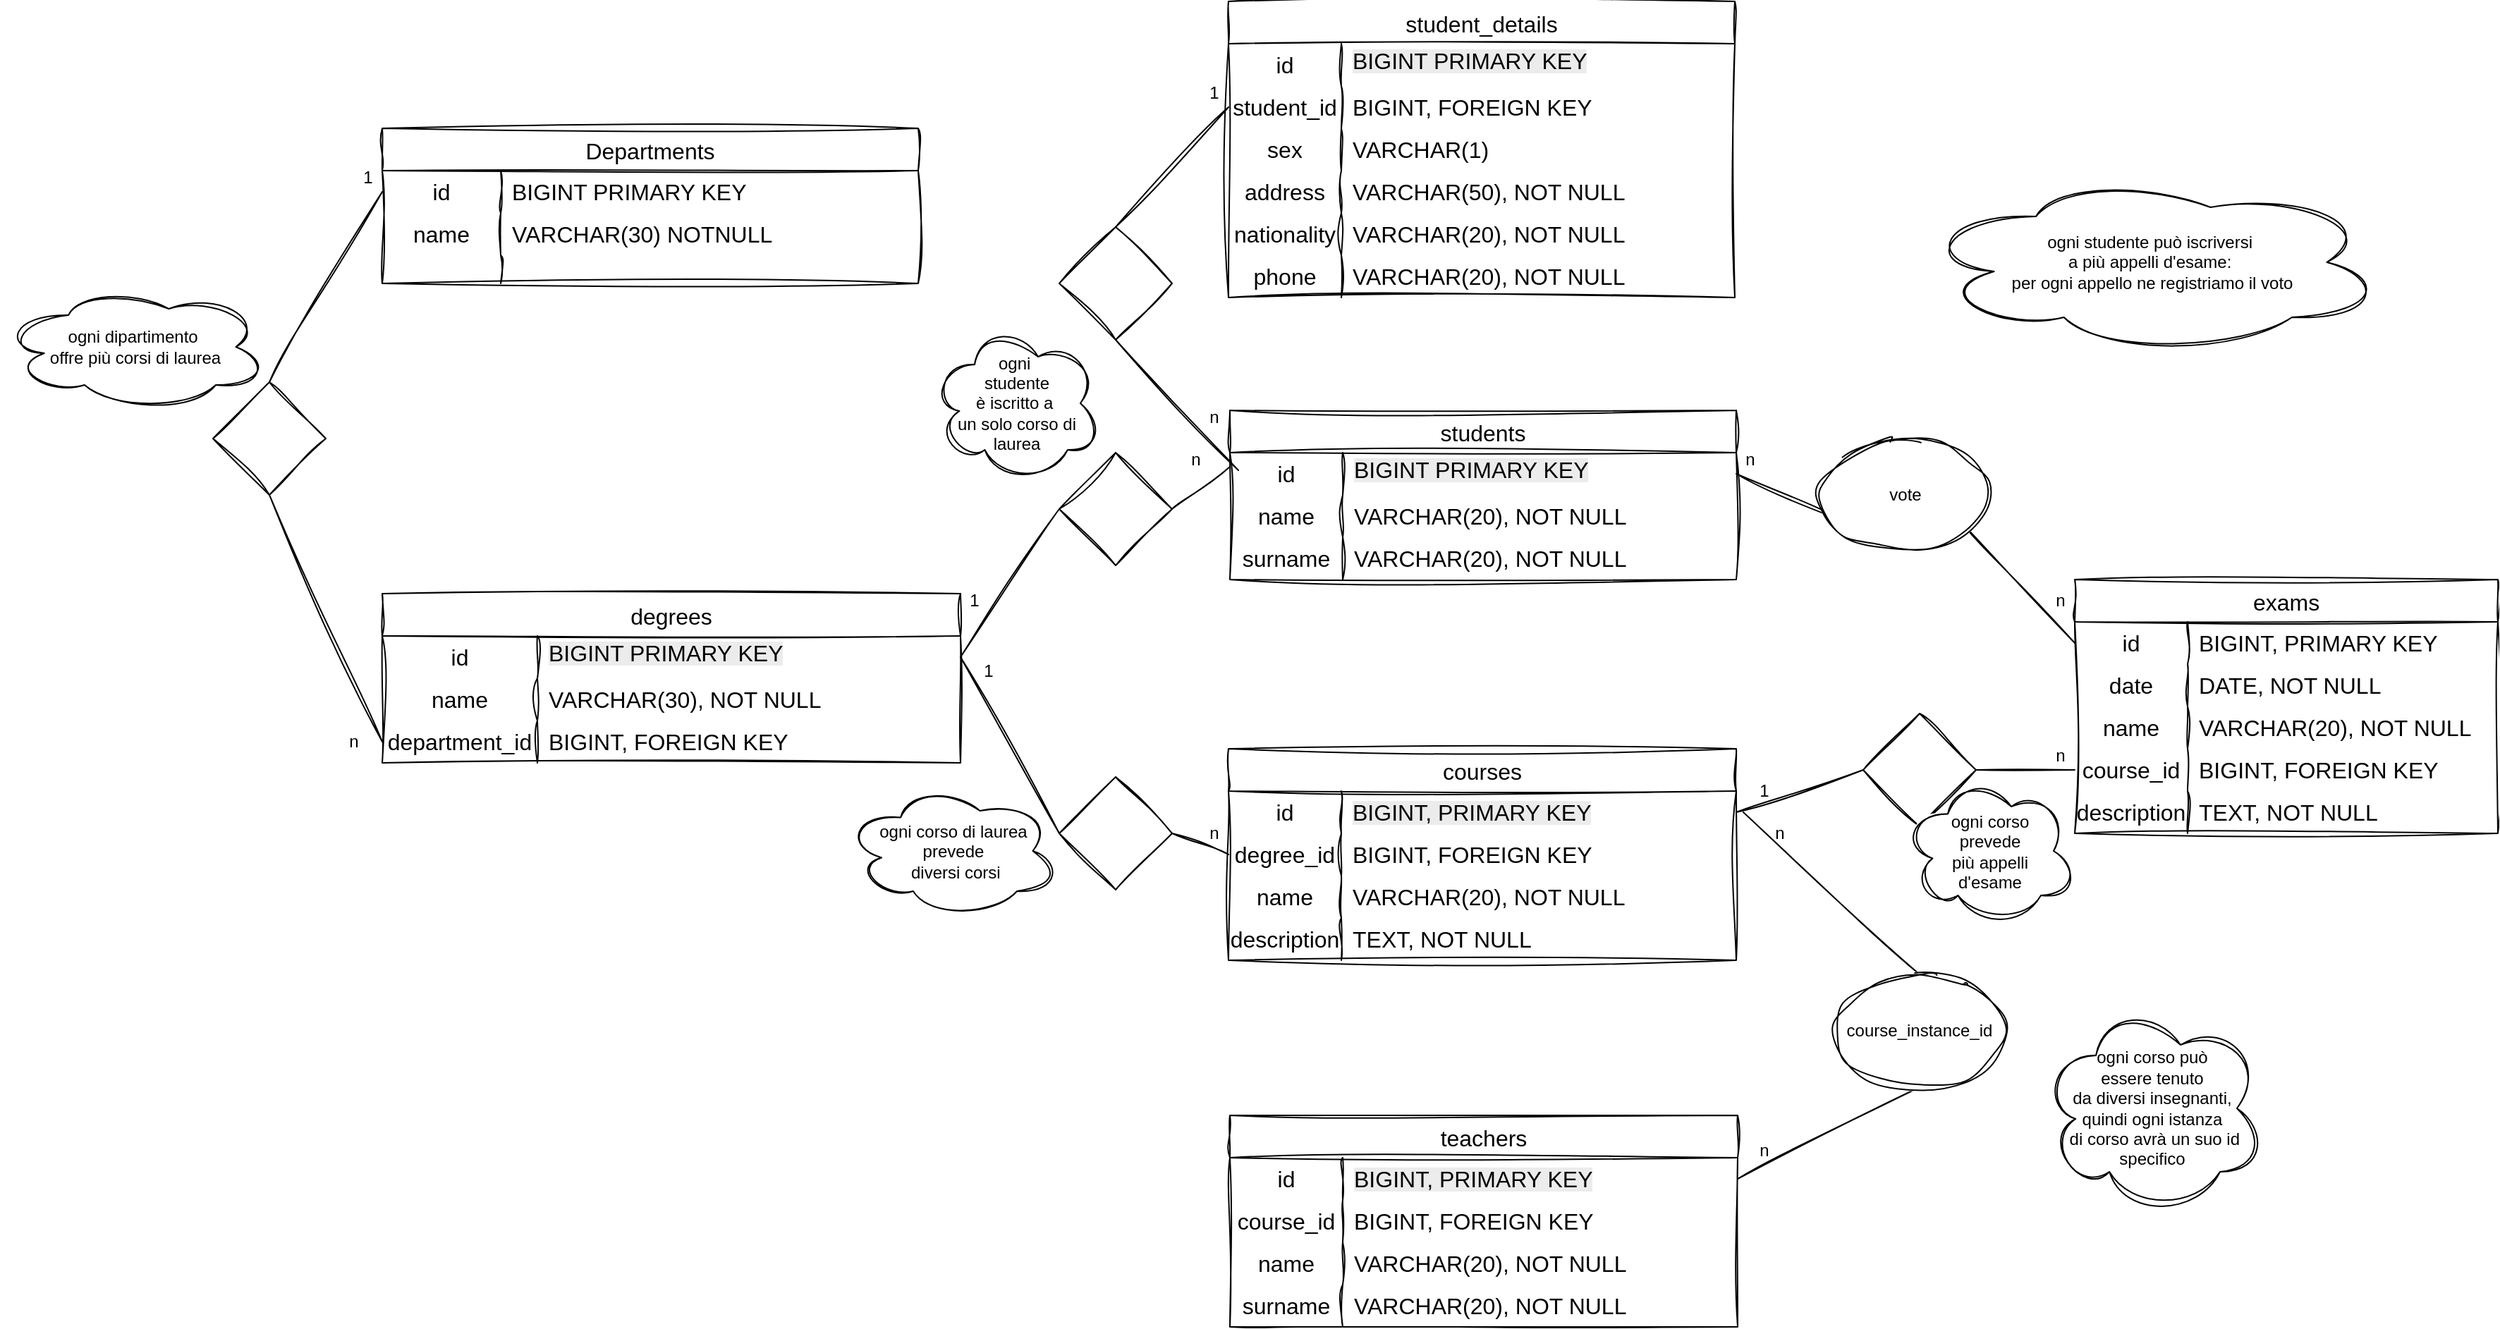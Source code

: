 <mxfile>
    <diagram name="Pagina-1" id="-E3tYCJ0jbHr9k8f12Rf">
        <mxGraphModel dx="373" dy="1747" grid="1" gridSize="10" guides="1" tooltips="1" connect="1" arrows="1" fold="1" page="1" pageScale="1" pageWidth="827" pageHeight="1169" math="0" shadow="0">
            <root>
                <mxCell id="0"/>
                <mxCell id="1" parent="0"/>
                <mxCell id="8nvDxhvOMaduqu1jIYat-2" value="Departments" style="shape=table;startSize=30;container=1;collapsible=0;childLayout=tableLayout;fixedRows=1;rowLines=0;fontStyle=0;strokeColor=default;fontSize=16;sketch=1;curveFitting=1;jiggle=2;" parent="1" vertex="1">
                    <mxGeometry x="280" y="40" width="380" height="110" as="geometry"/>
                </mxCell>
                <mxCell id="8nvDxhvOMaduqu1jIYat-3" value="" style="shape=tableRow;horizontal=0;startSize=0;swimlaneHead=0;swimlaneBody=0;top=0;left=0;bottom=0;right=0;collapsible=0;dropTarget=0;fillColor=none;points=[[0,0.5],[1,0.5]];portConstraint=eastwest;strokeColor=inherit;fontSize=16;sketch=1;curveFitting=1;jiggle=2;" parent="8nvDxhvOMaduqu1jIYat-2" vertex="1">
                    <mxGeometry y="30" width="380" height="30" as="geometry"/>
                </mxCell>
                <mxCell id="8nvDxhvOMaduqu1jIYat-4" value="id" style="shape=partialRectangle;html=1;whiteSpace=wrap;connectable=0;fillColor=none;top=0;left=0;bottom=0;right=0;overflow=hidden;pointerEvents=1;strokeColor=inherit;fontSize=16;sketch=1;curveFitting=1;jiggle=2;" parent="8nvDxhvOMaduqu1jIYat-3" vertex="1">
                    <mxGeometry width="84" height="30" as="geometry">
                        <mxRectangle width="84" height="30" as="alternateBounds"/>
                    </mxGeometry>
                </mxCell>
                <mxCell id="8nvDxhvOMaduqu1jIYat-5" value="BIGINT PRIMARY KEY" style="shape=partialRectangle;html=1;whiteSpace=wrap;connectable=0;fillColor=none;top=0;left=0;bottom=0;right=0;align=left;spacingLeft=6;overflow=hidden;strokeColor=inherit;fontSize=16;sketch=1;curveFitting=1;jiggle=2;" parent="8nvDxhvOMaduqu1jIYat-3" vertex="1">
                    <mxGeometry x="84" width="296" height="30" as="geometry">
                        <mxRectangle width="296" height="30" as="alternateBounds"/>
                    </mxGeometry>
                </mxCell>
                <mxCell id="8nvDxhvOMaduqu1jIYat-6" value="" style="shape=tableRow;horizontal=0;startSize=0;swimlaneHead=0;swimlaneBody=0;top=0;left=0;bottom=0;right=0;collapsible=0;dropTarget=0;fillColor=none;points=[[0,0.5],[1,0.5]];portConstraint=eastwest;strokeColor=inherit;fontSize=16;sketch=1;curveFitting=1;jiggle=2;" parent="8nvDxhvOMaduqu1jIYat-2" vertex="1">
                    <mxGeometry y="60" width="380" height="30" as="geometry"/>
                </mxCell>
                <mxCell id="8nvDxhvOMaduqu1jIYat-7" value="name" style="shape=partialRectangle;html=1;whiteSpace=wrap;connectable=0;fillColor=none;top=0;left=0;bottom=0;right=0;overflow=hidden;strokeColor=inherit;fontSize=16;sketch=1;curveFitting=1;jiggle=2;" parent="8nvDxhvOMaduqu1jIYat-6" vertex="1">
                    <mxGeometry width="84" height="30" as="geometry">
                        <mxRectangle width="84" height="30" as="alternateBounds"/>
                    </mxGeometry>
                </mxCell>
                <mxCell id="8nvDxhvOMaduqu1jIYat-8" value="VARCHAR(30) NOTNULL&amp;nbsp;" style="shape=partialRectangle;html=1;whiteSpace=wrap;connectable=0;fillColor=none;top=0;left=0;bottom=0;right=0;align=left;spacingLeft=6;overflow=hidden;strokeColor=inherit;fontSize=16;sketch=1;curveFitting=1;jiggle=2;" parent="8nvDxhvOMaduqu1jIYat-6" vertex="1">
                    <mxGeometry x="84" width="296" height="30" as="geometry">
                        <mxRectangle width="296" height="30" as="alternateBounds"/>
                    </mxGeometry>
                </mxCell>
                <mxCell id="8nvDxhvOMaduqu1jIYat-9" value="" style="shape=tableRow;horizontal=0;startSize=0;swimlaneHead=0;swimlaneBody=0;top=0;left=0;bottom=0;right=0;collapsible=0;dropTarget=0;fillColor=none;points=[[0,0.5],[1,0.5]];portConstraint=eastwest;strokeColor=inherit;fontSize=16;sketch=1;curveFitting=1;jiggle=2;" parent="8nvDxhvOMaduqu1jIYat-2" vertex="1">
                    <mxGeometry y="90" width="380" height="20" as="geometry"/>
                </mxCell>
                <mxCell id="8nvDxhvOMaduqu1jIYat-10" value="" style="shape=partialRectangle;html=1;whiteSpace=wrap;connectable=0;fillColor=none;top=0;left=0;bottom=0;right=0;overflow=hidden;strokeColor=inherit;fontSize=16;sketch=1;curveFitting=1;jiggle=2;" parent="8nvDxhvOMaduqu1jIYat-9" vertex="1">
                    <mxGeometry width="84" height="20" as="geometry">
                        <mxRectangle width="84" height="20" as="alternateBounds"/>
                    </mxGeometry>
                </mxCell>
                <mxCell id="8nvDxhvOMaduqu1jIYat-11" value="" style="shape=partialRectangle;html=1;whiteSpace=wrap;connectable=0;fillColor=none;top=0;left=0;bottom=0;right=0;align=left;spacingLeft=6;overflow=hidden;strokeColor=inherit;fontSize=16;sketch=1;curveFitting=1;jiggle=2;" parent="8nvDxhvOMaduqu1jIYat-9" vertex="1">
                    <mxGeometry x="84" width="296" height="20" as="geometry">
                        <mxRectangle width="296" height="20" as="alternateBounds"/>
                    </mxGeometry>
                </mxCell>
                <mxCell id="8nvDxhvOMaduqu1jIYat-12" value="degrees" style="shape=table;startSize=30;container=1;collapsible=0;childLayout=tableLayout;fixedRows=1;rowLines=0;fontStyle=0;strokeColor=default;fontSize=16;sketch=1;curveFitting=1;jiggle=2;" parent="1" vertex="1">
                    <mxGeometry x="280" y="370" width="410" height="120" as="geometry"/>
                </mxCell>
                <mxCell id="8nvDxhvOMaduqu1jIYat-13" value="" style="shape=tableRow;horizontal=0;startSize=0;swimlaneHead=0;swimlaneBody=0;top=0;left=0;bottom=0;right=0;collapsible=0;dropTarget=0;fillColor=none;points=[[0,0.5],[1,0.5]];portConstraint=eastwest;strokeColor=inherit;fontSize=16;sketch=1;curveFitting=1;jiggle=2;" parent="8nvDxhvOMaduqu1jIYat-12" vertex="1">
                    <mxGeometry y="30" width="410" height="30" as="geometry"/>
                </mxCell>
                <mxCell id="8nvDxhvOMaduqu1jIYat-14" value="id" style="shape=partialRectangle;html=1;whiteSpace=wrap;connectable=0;fillColor=none;top=0;left=0;bottom=0;right=0;overflow=hidden;pointerEvents=1;strokeColor=inherit;fontSize=16;sketch=1;curveFitting=1;jiggle=2;" parent="8nvDxhvOMaduqu1jIYat-13" vertex="1">
                    <mxGeometry width="110" height="30" as="geometry">
                        <mxRectangle width="110" height="30" as="alternateBounds"/>
                    </mxGeometry>
                </mxCell>
                <mxCell id="8nvDxhvOMaduqu1jIYat-15" value="&lt;div&gt;&lt;span style=&quot;background-color: light-dark(rgb(236, 236, 236), rgb(34, 34, 34)); color: light-dark(rgb(0, 0, 0), rgb(237, 237, 237));&quot;&gt;BIGINT PRIMARY KEY&lt;/span&gt;&lt;/div&gt;&lt;div&gt;&lt;br&gt;&lt;/div&gt;" style="shape=partialRectangle;html=1;whiteSpace=wrap;connectable=0;fillColor=none;top=0;left=0;bottom=0;right=0;align=left;spacingLeft=6;overflow=hidden;strokeColor=inherit;fontSize=16;sketch=1;curveFitting=1;jiggle=2;" parent="8nvDxhvOMaduqu1jIYat-13" vertex="1">
                    <mxGeometry x="110" width="300" height="30" as="geometry">
                        <mxRectangle width="300" height="30" as="alternateBounds"/>
                    </mxGeometry>
                </mxCell>
                <mxCell id="8nvDxhvOMaduqu1jIYat-16" value="" style="shape=tableRow;horizontal=0;startSize=0;swimlaneHead=0;swimlaneBody=0;top=0;left=0;bottom=0;right=0;collapsible=0;dropTarget=0;fillColor=none;points=[[0,0.5],[1,0.5]];portConstraint=eastwest;strokeColor=inherit;fontSize=16;sketch=1;curveFitting=1;jiggle=2;" parent="8nvDxhvOMaduqu1jIYat-12" vertex="1">
                    <mxGeometry y="60" width="410" height="30" as="geometry"/>
                </mxCell>
                <mxCell id="8nvDxhvOMaduqu1jIYat-17" value="name" style="shape=partialRectangle;html=1;whiteSpace=wrap;connectable=0;fillColor=none;top=0;left=0;bottom=0;right=0;overflow=hidden;strokeColor=inherit;fontSize=16;sketch=1;curveFitting=1;jiggle=2;" parent="8nvDxhvOMaduqu1jIYat-16" vertex="1">
                    <mxGeometry width="110" height="30" as="geometry">
                        <mxRectangle width="110" height="30" as="alternateBounds"/>
                    </mxGeometry>
                </mxCell>
                <mxCell id="8nvDxhvOMaduqu1jIYat-18" value="VARCHAR(30), NOT NULL" style="shape=partialRectangle;html=1;whiteSpace=wrap;connectable=0;fillColor=none;top=0;left=0;bottom=0;right=0;align=left;spacingLeft=6;overflow=hidden;strokeColor=inherit;fontSize=16;sketch=1;curveFitting=1;jiggle=2;" parent="8nvDxhvOMaduqu1jIYat-16" vertex="1">
                    <mxGeometry x="110" width="300" height="30" as="geometry">
                        <mxRectangle width="300" height="30" as="alternateBounds"/>
                    </mxGeometry>
                </mxCell>
                <mxCell id="8nvDxhvOMaduqu1jIYat-19" value="" style="shape=tableRow;horizontal=0;startSize=0;swimlaneHead=0;swimlaneBody=0;top=0;left=0;bottom=0;right=0;collapsible=0;dropTarget=0;fillColor=none;points=[[0,0.5],[1,0.5]];portConstraint=eastwest;strokeColor=inherit;fontSize=16;sketch=1;curveFitting=1;jiggle=2;" parent="8nvDxhvOMaduqu1jIYat-12" vertex="1">
                    <mxGeometry y="90" width="410" height="30" as="geometry"/>
                </mxCell>
                <mxCell id="8nvDxhvOMaduqu1jIYat-20" value="department_id" style="shape=partialRectangle;html=1;whiteSpace=wrap;connectable=0;fillColor=none;top=0;left=0;bottom=0;right=0;overflow=hidden;strokeColor=inherit;fontSize=16;sketch=1;curveFitting=1;jiggle=2;" parent="8nvDxhvOMaduqu1jIYat-19" vertex="1">
                    <mxGeometry width="110" height="30" as="geometry">
                        <mxRectangle width="110" height="30" as="alternateBounds"/>
                    </mxGeometry>
                </mxCell>
                <mxCell id="8nvDxhvOMaduqu1jIYat-21" value="BIGINT, FOREIGN KEY" style="shape=partialRectangle;html=1;whiteSpace=wrap;connectable=0;fillColor=none;top=0;left=0;bottom=0;right=0;align=left;spacingLeft=6;overflow=hidden;strokeColor=inherit;fontSize=16;sketch=1;curveFitting=1;jiggle=2;" parent="8nvDxhvOMaduqu1jIYat-19" vertex="1">
                    <mxGeometry x="110" width="300" height="30" as="geometry">
                        <mxRectangle width="300" height="30" as="alternateBounds"/>
                    </mxGeometry>
                </mxCell>
                <mxCell id="8nvDxhvOMaduqu1jIYat-25" value="" style="endArrow=none;html=1;rounded=0;entryX=0;entryY=0.5;entryDx=0;entryDy=0;sketch=1;curveFitting=1;jiggle=2;" parent="1" target="8nvDxhvOMaduqu1jIYat-3" edge="1">
                    <mxGeometry width="50" height="50" relative="1" as="geometry">
                        <mxPoint x="200" y="220" as="sourcePoint"/>
                        <mxPoint x="440" y="310" as="targetPoint"/>
                    </mxGeometry>
                </mxCell>
                <mxCell id="8nvDxhvOMaduqu1jIYat-26" value="" style="endArrow=none;html=1;rounded=0;entryX=0.5;entryY=1;entryDx=0;entryDy=0;exitX=0;exitY=0.5;exitDx=0;exitDy=0;sketch=1;curveFitting=1;jiggle=2;" parent="1" source="8nvDxhvOMaduqu1jIYat-19" target="8nvDxhvOMaduqu1jIYat-55" edge="1">
                    <mxGeometry width="50" height="50" relative="1" as="geometry">
                        <mxPoint x="390" y="360" as="sourcePoint"/>
                        <mxPoint x="198" y="309.01" as="targetPoint"/>
                    </mxGeometry>
                </mxCell>
                <mxCell id="8nvDxhvOMaduqu1jIYat-30" value="1" style="text;html=1;align=center;verticalAlign=middle;whiteSpace=wrap;rounded=0;sketch=1;curveFitting=1;jiggle=2;" parent="1" vertex="1">
                    <mxGeometry x="240" y="60" width="60" height="30" as="geometry"/>
                </mxCell>
                <mxCell id="8nvDxhvOMaduqu1jIYat-31" value="n" style="text;html=1;align=center;verticalAlign=middle;whiteSpace=wrap;rounded=0;sketch=1;curveFitting=1;jiggle=2;" parent="1" vertex="1">
                    <mxGeometry x="230" y="460" width="60" height="30" as="geometry"/>
                </mxCell>
                <mxCell id="8nvDxhvOMaduqu1jIYat-33" value="courses" style="shape=table;startSize=30;container=1;collapsible=0;childLayout=tableLayout;fixedRows=1;rowLines=0;fontStyle=0;strokeColor=default;fontSize=16;sketch=1;curveFitting=1;jiggle=2;" parent="1" vertex="1">
                    <mxGeometry x="880" y="480" width="360" height="150" as="geometry"/>
                </mxCell>
                <mxCell id="8nvDxhvOMaduqu1jIYat-34" value="" style="shape=tableRow;horizontal=0;startSize=0;swimlaneHead=0;swimlaneBody=0;top=0;left=0;bottom=0;right=0;collapsible=0;dropTarget=0;fillColor=none;points=[[0,0.5],[1,0.5]];portConstraint=eastwest;strokeColor=inherit;fontSize=16;sketch=1;curveFitting=1;jiggle=2;" parent="8nvDxhvOMaduqu1jIYat-33" vertex="1">
                    <mxGeometry y="30" width="360" height="30" as="geometry"/>
                </mxCell>
                <mxCell id="8nvDxhvOMaduqu1jIYat-35" value="id" style="shape=partialRectangle;html=1;whiteSpace=wrap;connectable=0;fillColor=none;top=0;left=0;bottom=0;right=0;overflow=hidden;pointerEvents=1;strokeColor=inherit;fontSize=16;sketch=1;curveFitting=1;jiggle=2;" parent="8nvDxhvOMaduqu1jIYat-34" vertex="1">
                    <mxGeometry width="80" height="30" as="geometry">
                        <mxRectangle width="80" height="30" as="alternateBounds"/>
                    </mxGeometry>
                </mxCell>
                <mxCell id="8nvDxhvOMaduqu1jIYat-36" value="&lt;div&gt;&lt;span style=&quot;background-color: light-dark(rgb(236, 236, 236), rgb(34, 34, 34)); color: light-dark(rgb(0, 0, 0), rgb(237, 237, 237));&quot;&gt;BIGINT, PRIMARY KEY&lt;/span&gt;&lt;/div&gt;" style="shape=partialRectangle;html=1;whiteSpace=wrap;connectable=0;fillColor=none;top=0;left=0;bottom=0;right=0;align=left;spacingLeft=6;overflow=hidden;strokeColor=inherit;fontSize=16;sketch=1;curveFitting=1;jiggle=2;" parent="8nvDxhvOMaduqu1jIYat-34" vertex="1">
                    <mxGeometry x="80" width="280" height="30" as="geometry">
                        <mxRectangle width="280" height="30" as="alternateBounds"/>
                    </mxGeometry>
                </mxCell>
                <mxCell id="8nvDxhvOMaduqu1jIYat-37" value="" style="shape=tableRow;horizontal=0;startSize=0;swimlaneHead=0;swimlaneBody=0;top=0;left=0;bottom=0;right=0;collapsible=0;dropTarget=0;fillColor=none;points=[[0,0.5],[1,0.5]];portConstraint=eastwest;strokeColor=inherit;fontSize=16;sketch=1;curveFitting=1;jiggle=2;" parent="8nvDxhvOMaduqu1jIYat-33" vertex="1">
                    <mxGeometry y="60" width="360" height="30" as="geometry"/>
                </mxCell>
                <mxCell id="8nvDxhvOMaduqu1jIYat-38" value="degree_id" style="shape=partialRectangle;html=1;whiteSpace=wrap;connectable=0;fillColor=none;top=0;left=0;bottom=0;right=0;overflow=hidden;strokeColor=inherit;fontSize=16;sketch=1;curveFitting=1;jiggle=2;" parent="8nvDxhvOMaduqu1jIYat-37" vertex="1">
                    <mxGeometry width="80" height="30" as="geometry">
                        <mxRectangle width="80" height="30" as="alternateBounds"/>
                    </mxGeometry>
                </mxCell>
                <mxCell id="8nvDxhvOMaduqu1jIYat-39" value="BIGINT, FOREIGN KEY" style="shape=partialRectangle;html=1;whiteSpace=wrap;connectable=0;fillColor=none;top=0;left=0;bottom=0;right=0;align=left;spacingLeft=6;overflow=hidden;strokeColor=inherit;fontSize=16;sketch=1;curveFitting=1;jiggle=2;" parent="8nvDxhvOMaduqu1jIYat-37" vertex="1">
                    <mxGeometry x="80" width="280" height="30" as="geometry">
                        <mxRectangle width="280" height="30" as="alternateBounds"/>
                    </mxGeometry>
                </mxCell>
                <mxCell id="8nvDxhvOMaduqu1jIYat-40" value="" style="shape=tableRow;horizontal=0;startSize=0;swimlaneHead=0;swimlaneBody=0;top=0;left=0;bottom=0;right=0;collapsible=0;dropTarget=0;fillColor=none;points=[[0,0.5],[1,0.5]];portConstraint=eastwest;strokeColor=inherit;fontSize=16;sketch=1;curveFitting=1;jiggle=2;" parent="8nvDxhvOMaduqu1jIYat-33" vertex="1">
                    <mxGeometry y="90" width="360" height="30" as="geometry"/>
                </mxCell>
                <mxCell id="8nvDxhvOMaduqu1jIYat-41" value="name" style="shape=partialRectangle;html=1;whiteSpace=wrap;connectable=0;fillColor=none;top=0;left=0;bottom=0;right=0;overflow=hidden;strokeColor=inherit;fontSize=16;sketch=1;curveFitting=1;jiggle=2;" parent="8nvDxhvOMaduqu1jIYat-40" vertex="1">
                    <mxGeometry width="80" height="30" as="geometry">
                        <mxRectangle width="80" height="30" as="alternateBounds"/>
                    </mxGeometry>
                </mxCell>
                <mxCell id="8nvDxhvOMaduqu1jIYat-42" value="VARCHAR(20), NOT NULL" style="shape=partialRectangle;html=1;whiteSpace=wrap;connectable=0;fillColor=none;top=0;left=0;bottom=0;right=0;align=left;spacingLeft=6;overflow=hidden;strokeColor=inherit;fontSize=16;sketch=1;curveFitting=1;jiggle=2;" parent="8nvDxhvOMaduqu1jIYat-40" vertex="1">
                    <mxGeometry x="80" width="280" height="30" as="geometry">
                        <mxRectangle width="280" height="30" as="alternateBounds"/>
                    </mxGeometry>
                </mxCell>
                <mxCell id="Ka8VW_cPlfqDBDVq3eg6-87" value="" style="shape=tableRow;horizontal=0;startSize=0;swimlaneHead=0;swimlaneBody=0;top=0;left=0;bottom=0;right=0;collapsible=0;dropTarget=0;fillColor=none;points=[[0,0.5],[1,0.5]];portConstraint=eastwest;strokeColor=inherit;fontSize=16;sketch=1;curveFitting=1;jiggle=2;" parent="8nvDxhvOMaduqu1jIYat-33" vertex="1">
                    <mxGeometry y="120" width="360" height="30" as="geometry"/>
                </mxCell>
                <mxCell id="Ka8VW_cPlfqDBDVq3eg6-88" value="description" style="shape=partialRectangle;html=1;whiteSpace=wrap;connectable=0;fillColor=none;top=0;left=0;bottom=0;right=0;overflow=hidden;strokeColor=inherit;fontSize=16;sketch=1;curveFitting=1;jiggle=2;" parent="Ka8VW_cPlfqDBDVq3eg6-87" vertex="1">
                    <mxGeometry width="80" height="30" as="geometry">
                        <mxRectangle width="80" height="30" as="alternateBounds"/>
                    </mxGeometry>
                </mxCell>
                <mxCell id="Ka8VW_cPlfqDBDVq3eg6-89" value="TEXT, NOT NULL" style="shape=partialRectangle;html=1;whiteSpace=wrap;connectable=0;fillColor=none;top=0;left=0;bottom=0;right=0;align=left;spacingLeft=6;overflow=hidden;strokeColor=inherit;fontSize=16;sketch=1;curveFitting=1;jiggle=2;" parent="Ka8VW_cPlfqDBDVq3eg6-87" vertex="1">
                    <mxGeometry x="80" width="280" height="30" as="geometry">
                        <mxRectangle width="280" height="30" as="alternateBounds"/>
                    </mxGeometry>
                </mxCell>
                <mxCell id="8nvDxhvOMaduqu1jIYat-44" value="students" style="shape=table;startSize=30;container=1;collapsible=0;childLayout=tableLayout;fixedRows=1;rowLines=0;fontStyle=0;strokeColor=default;fontSize=16;sketch=1;curveFitting=1;jiggle=2;" parent="1" vertex="1">
                    <mxGeometry x="881" y="240" width="359" height="120" as="geometry"/>
                </mxCell>
                <mxCell id="8nvDxhvOMaduqu1jIYat-45" value="" style="shape=tableRow;horizontal=0;startSize=0;swimlaneHead=0;swimlaneBody=0;top=0;left=0;bottom=0;right=0;collapsible=0;dropTarget=0;fillColor=none;points=[[0,0.5],[1,0.5]];portConstraint=eastwest;strokeColor=inherit;fontSize=16;sketch=1;curveFitting=1;jiggle=2;" parent="8nvDxhvOMaduqu1jIYat-44" vertex="1">
                    <mxGeometry y="30" width="359" height="30" as="geometry"/>
                </mxCell>
                <mxCell id="8nvDxhvOMaduqu1jIYat-46" value="id" style="shape=partialRectangle;html=1;whiteSpace=wrap;connectable=0;fillColor=none;top=0;left=0;bottom=0;right=0;overflow=hidden;pointerEvents=1;strokeColor=inherit;fontSize=16;sketch=1;curveFitting=1;jiggle=2;" parent="8nvDxhvOMaduqu1jIYat-45" vertex="1">
                    <mxGeometry width="80" height="30" as="geometry">
                        <mxRectangle width="80" height="30" as="alternateBounds"/>
                    </mxGeometry>
                </mxCell>
                <mxCell id="8nvDxhvOMaduqu1jIYat-47" value="&lt;div&gt;&lt;span style=&quot;background-color: light-dark(rgb(236, 236, 236), rgb(34, 34, 34)); color: light-dark(rgb(0, 0, 0), rgb(237, 237, 237));&quot;&gt;BIGINT PRIMARY KEY&lt;/span&gt;&lt;/div&gt;&lt;div&gt;&lt;br&gt;&lt;/div&gt;" style="shape=partialRectangle;html=1;whiteSpace=wrap;connectable=0;fillColor=none;top=0;left=0;bottom=0;right=0;align=left;spacingLeft=6;overflow=hidden;strokeColor=inherit;fontSize=16;sketch=1;curveFitting=1;jiggle=2;" parent="8nvDxhvOMaduqu1jIYat-45" vertex="1">
                    <mxGeometry x="80" width="279" height="30" as="geometry">
                        <mxRectangle width="279" height="30" as="alternateBounds"/>
                    </mxGeometry>
                </mxCell>
                <mxCell id="8nvDxhvOMaduqu1jIYat-48" value="" style="shape=tableRow;horizontal=0;startSize=0;swimlaneHead=0;swimlaneBody=0;top=0;left=0;bottom=0;right=0;collapsible=0;dropTarget=0;fillColor=none;points=[[0,0.5],[1,0.5]];portConstraint=eastwest;strokeColor=inherit;fontSize=16;sketch=1;curveFitting=1;jiggle=2;" parent="8nvDxhvOMaduqu1jIYat-44" vertex="1">
                    <mxGeometry y="60" width="359" height="30" as="geometry"/>
                </mxCell>
                <mxCell id="8nvDxhvOMaduqu1jIYat-49" value="name" style="shape=partialRectangle;html=1;whiteSpace=wrap;connectable=0;fillColor=none;top=0;left=0;bottom=0;right=0;overflow=hidden;strokeColor=inherit;fontSize=16;sketch=1;curveFitting=1;jiggle=2;" parent="8nvDxhvOMaduqu1jIYat-48" vertex="1">
                    <mxGeometry width="80" height="30" as="geometry">
                        <mxRectangle width="80" height="30" as="alternateBounds"/>
                    </mxGeometry>
                </mxCell>
                <mxCell id="8nvDxhvOMaduqu1jIYat-50" value="VARCHAR(20), NOT NULL" style="shape=partialRectangle;html=1;whiteSpace=wrap;connectable=0;fillColor=none;top=0;left=0;bottom=0;right=0;align=left;spacingLeft=6;overflow=hidden;strokeColor=inherit;fontSize=16;sketch=1;curveFitting=1;jiggle=2;" parent="8nvDxhvOMaduqu1jIYat-48" vertex="1">
                    <mxGeometry x="80" width="279" height="30" as="geometry">
                        <mxRectangle width="279" height="30" as="alternateBounds"/>
                    </mxGeometry>
                </mxCell>
                <mxCell id="8nvDxhvOMaduqu1jIYat-51" value="" style="shape=tableRow;horizontal=0;startSize=0;swimlaneHead=0;swimlaneBody=0;top=0;left=0;bottom=0;right=0;collapsible=0;dropTarget=0;fillColor=none;points=[[0,0.5],[1,0.5]];portConstraint=eastwest;strokeColor=inherit;fontSize=16;sketch=1;curveFitting=1;jiggle=2;" parent="8nvDxhvOMaduqu1jIYat-44" vertex="1">
                    <mxGeometry y="90" width="359" height="30" as="geometry"/>
                </mxCell>
                <mxCell id="8nvDxhvOMaduqu1jIYat-52" value="surname" style="shape=partialRectangle;html=1;whiteSpace=wrap;connectable=0;fillColor=none;top=0;left=0;bottom=0;right=0;overflow=hidden;strokeColor=inherit;fontSize=16;sketch=1;curveFitting=1;jiggle=2;" parent="8nvDxhvOMaduqu1jIYat-51" vertex="1">
                    <mxGeometry width="80" height="30" as="geometry">
                        <mxRectangle width="80" height="30" as="alternateBounds"/>
                    </mxGeometry>
                </mxCell>
                <mxCell id="8nvDxhvOMaduqu1jIYat-53" value="VARCHAR(20), NOT NULL" style="shape=partialRectangle;html=1;whiteSpace=wrap;connectable=0;fillColor=none;top=0;left=0;bottom=0;right=0;align=left;spacingLeft=6;overflow=hidden;strokeColor=inherit;fontSize=16;sketch=1;curveFitting=1;jiggle=2;" parent="8nvDxhvOMaduqu1jIYat-51" vertex="1">
                    <mxGeometry x="80" width="279" height="30" as="geometry">
                        <mxRectangle width="279" height="30" as="alternateBounds"/>
                    </mxGeometry>
                </mxCell>
                <mxCell id="8nvDxhvOMaduqu1jIYat-54" value="" style="rhombus;whiteSpace=wrap;html=1;sketch=1;curveFitting=1;jiggle=2;" parent="1" vertex="1">
                    <mxGeometry x="760" y="270" width="80" height="80" as="geometry"/>
                </mxCell>
                <mxCell id="8nvDxhvOMaduqu1jIYat-55" value="" style="rhombus;whiteSpace=wrap;html=1;sketch=1;curveFitting=1;jiggle=2;" parent="1" vertex="1">
                    <mxGeometry x="160" y="220" width="80" height="80" as="geometry"/>
                </mxCell>
                <mxCell id="8nvDxhvOMaduqu1jIYat-56" value="" style="endArrow=none;html=1;rounded=0;exitX=1;exitY=0.5;exitDx=0;exitDy=0;entryX=0;entryY=0.5;entryDx=0;entryDy=0;sketch=1;curveFitting=1;jiggle=2;" parent="1" source="8nvDxhvOMaduqu1jIYat-13" target="8nvDxhvOMaduqu1jIYat-54" edge="1">
                    <mxGeometry width="50" height="50" relative="1" as="geometry">
                        <mxPoint x="670" y="400" as="sourcePoint"/>
                        <mxPoint x="720" y="350" as="targetPoint"/>
                    </mxGeometry>
                </mxCell>
                <mxCell id="8nvDxhvOMaduqu1jIYat-57" value="" style="endArrow=none;html=1;rounded=0;exitX=1;exitY=0.5;exitDx=0;exitDy=0;sketch=1;curveFitting=1;jiggle=2;" parent="1" source="8nvDxhvOMaduqu1jIYat-54" edge="1">
                    <mxGeometry width="50" height="50" relative="1" as="geometry">
                        <mxPoint x="831" y="330" as="sourcePoint"/>
                        <mxPoint x="881" y="280" as="targetPoint"/>
                    </mxGeometry>
                </mxCell>
                <mxCell id="8nvDxhvOMaduqu1jIYat-58" value="1" style="text;html=1;align=center;verticalAlign=middle;whiteSpace=wrap;rounded=0;sketch=1;curveFitting=1;jiggle=2;" parent="1" vertex="1">
                    <mxGeometry x="670" y="360" width="60" height="30" as="geometry"/>
                </mxCell>
                <mxCell id="8nvDxhvOMaduqu1jIYat-59" value="n" style="text;html=1;align=center;verticalAlign=middle;whiteSpace=wrap;rounded=0;sketch=1;curveFitting=1;jiggle=2;" parent="1" vertex="1">
                    <mxGeometry x="827" y="260" width="60" height="30" as="geometry"/>
                </mxCell>
                <mxCell id="8nvDxhvOMaduqu1jIYat-70" value="" style="rhombus;whiteSpace=wrap;html=1;sketch=1;curveFitting=1;jiggle=2;" parent="1" vertex="1">
                    <mxGeometry x="760" y="500" width="80" height="80" as="geometry"/>
                </mxCell>
                <mxCell id="8nvDxhvOMaduqu1jIYat-71" value="" style="endArrow=none;html=1;rounded=0;entryX=1;entryY=0.5;entryDx=0;entryDy=0;exitX=0;exitY=0.5;exitDx=0;exitDy=0;sketch=1;curveFitting=1;jiggle=2;" parent="1" source="8nvDxhvOMaduqu1jIYat-37" target="8nvDxhvOMaduqu1jIYat-70" edge="1">
                    <mxGeometry width="50" height="50" relative="1" as="geometry">
                        <mxPoint x="750" y="640" as="sourcePoint"/>
                        <mxPoint x="800" y="590" as="targetPoint"/>
                    </mxGeometry>
                </mxCell>
                <mxCell id="8nvDxhvOMaduqu1jIYat-72" value="" style="endArrow=none;html=1;rounded=0;exitX=0;exitY=0.5;exitDx=0;exitDy=0;entryX=1;entryY=0.5;entryDx=0;entryDy=0;sketch=1;curveFitting=1;jiggle=2;" parent="1" source="8nvDxhvOMaduqu1jIYat-70" target="8nvDxhvOMaduqu1jIYat-13" edge="1">
                    <mxGeometry width="50" height="50" relative="1" as="geometry">
                        <mxPoint x="750" y="640" as="sourcePoint"/>
                        <mxPoint x="650" y="520" as="targetPoint"/>
                    </mxGeometry>
                </mxCell>
                <mxCell id="8nvDxhvOMaduqu1jIYat-73" value="1" style="text;html=1;align=center;verticalAlign=middle;whiteSpace=wrap;rounded=0;sketch=1;curveFitting=1;jiggle=2;" parent="1" vertex="1">
                    <mxGeometry x="680" y="410" width="60" height="30" as="geometry"/>
                </mxCell>
                <mxCell id="8nvDxhvOMaduqu1jIYat-74" value="n" style="text;html=1;align=center;verticalAlign=middle;whiteSpace=wrap;rounded=0;sketch=1;curveFitting=1;jiggle=2;" parent="1" vertex="1">
                    <mxGeometry x="840" y="525" width="60" height="30" as="geometry"/>
                </mxCell>
                <mxCell id="8nvDxhvOMaduqu1jIYat-76" value="" style="endArrow=none;html=1;rounded=0;entryX=0;entryY=0.5;entryDx=0;entryDy=0;exitX=1;exitY=0.5;exitDx=0;exitDy=0;sketch=1;curveFitting=1;jiggle=2;" parent="1" target="8nvDxhvOMaduqu1jIYat-61" edge="1">
                    <mxGeometry width="50" height="50" relative="1" as="geometry">
                        <mxPoint x="1400" y="320" as="sourcePoint"/>
                        <mxPoint x="1420" y="405" as="targetPoint"/>
                    </mxGeometry>
                </mxCell>
                <mxCell id="8nvDxhvOMaduqu1jIYat-77" value="" style="endArrow=none;html=1;rounded=0;exitX=1;exitY=0.5;exitDx=0;exitDy=0;entryX=0;entryY=0.5;entryDx=0;entryDy=0;sketch=1;curveFitting=1;jiggle=2;" parent="1" source="8nvDxhvOMaduqu1jIYat-45" edge="1">
                    <mxGeometry width="50" height="50" relative="1" as="geometry">
                        <mxPoint x="1270" y="300" as="sourcePoint"/>
                        <mxPoint x="1320" y="320" as="targetPoint"/>
                    </mxGeometry>
                </mxCell>
                <mxCell id="8nvDxhvOMaduqu1jIYat-79" value="vote" style="ellipse;whiteSpace=wrap;html=1;sketch=1;curveFitting=1;jiggle=2;" parent="1" vertex="1">
                    <mxGeometry x="1300" y="260" width="120" height="80" as="geometry"/>
                </mxCell>
                <mxCell id="8nvDxhvOMaduqu1jIYat-80" value="n" style="text;html=1;align=center;verticalAlign=middle;whiteSpace=wrap;rounded=0;sketch=1;curveFitting=1;jiggle=2;" parent="1" vertex="1">
                    <mxGeometry x="1220" y="260" width="60" height="30" as="geometry"/>
                </mxCell>
                <mxCell id="8nvDxhvOMaduqu1jIYat-81" value="n" style="text;html=1;align=center;verticalAlign=middle;whiteSpace=wrap;rounded=0;sketch=1;curveFitting=1;jiggle=2;" parent="1" vertex="1">
                    <mxGeometry x="1440" y="360" width="60" height="30" as="geometry"/>
                </mxCell>
                <mxCell id="8nvDxhvOMaduqu1jIYat-83" value="" style="shape=tableRow;horizontal=0;startSize=0;swimlaneHead=0;swimlaneBody=0;top=0;left=0;bottom=0;right=0;collapsible=0;dropTarget=0;fillColor=none;points=[[0,0.5],[1,0.5]];portConstraint=eastwest;strokeColor=inherit;fontSize=16;sketch=1;curveFitting=1;jiggle=2;" parent="1" vertex="1">
                    <mxGeometry x="1420" y="500" width="300" height="30" as="geometry"/>
                </mxCell>
                <mxCell id="8nvDxhvOMaduqu1jIYat-60" value="exams" style="shape=table;startSize=30;container=1;collapsible=0;childLayout=tableLayout;fixedRows=1;rowLines=0;fontStyle=0;strokeColor=default;fontSize=16;sketch=1;curveFitting=1;jiggle=2;" parent="1" vertex="1">
                    <mxGeometry x="1480" y="360" width="300" height="180" as="geometry"/>
                </mxCell>
                <mxCell id="8nvDxhvOMaduqu1jIYat-61" value="" style="shape=tableRow;horizontal=0;startSize=0;swimlaneHead=0;swimlaneBody=0;top=0;left=0;bottom=0;right=0;collapsible=0;dropTarget=0;fillColor=none;points=[[0,0.5],[1,0.5]];portConstraint=eastwest;strokeColor=inherit;fontSize=16;sketch=1;curveFitting=1;jiggle=2;" parent="8nvDxhvOMaduqu1jIYat-60" vertex="1">
                    <mxGeometry y="30" width="300" height="30" as="geometry"/>
                </mxCell>
                <mxCell id="8nvDxhvOMaduqu1jIYat-62" value="id" style="shape=partialRectangle;html=1;whiteSpace=wrap;connectable=0;fillColor=none;top=0;left=0;bottom=0;right=0;overflow=hidden;pointerEvents=1;strokeColor=inherit;fontSize=16;sketch=1;curveFitting=1;jiggle=2;" parent="8nvDxhvOMaduqu1jIYat-61" vertex="1">
                    <mxGeometry width="80" height="30" as="geometry">
                        <mxRectangle width="80" height="30" as="alternateBounds"/>
                    </mxGeometry>
                </mxCell>
                <mxCell id="8nvDxhvOMaduqu1jIYat-63" value="BIGINT, PRIMARY KEY" style="shape=partialRectangle;html=1;whiteSpace=wrap;connectable=0;fillColor=none;top=0;left=0;bottom=0;right=0;align=left;spacingLeft=6;overflow=hidden;strokeColor=inherit;fontSize=16;sketch=1;curveFitting=1;jiggle=2;" parent="8nvDxhvOMaduqu1jIYat-61" vertex="1">
                    <mxGeometry x="80" width="220" height="30" as="geometry">
                        <mxRectangle width="220" height="30" as="alternateBounds"/>
                    </mxGeometry>
                </mxCell>
                <mxCell id="8nvDxhvOMaduqu1jIYat-64" value="" style="shape=tableRow;horizontal=0;startSize=0;swimlaneHead=0;swimlaneBody=0;top=0;left=0;bottom=0;right=0;collapsible=0;dropTarget=0;fillColor=none;points=[[0,0.5],[1,0.5]];portConstraint=eastwest;strokeColor=inherit;fontSize=16;sketch=1;curveFitting=1;jiggle=2;" parent="8nvDxhvOMaduqu1jIYat-60" vertex="1">
                    <mxGeometry y="60" width="300" height="30" as="geometry"/>
                </mxCell>
                <mxCell id="8nvDxhvOMaduqu1jIYat-65" value="date" style="shape=partialRectangle;html=1;whiteSpace=wrap;connectable=0;fillColor=none;top=0;left=0;bottom=0;right=0;overflow=hidden;strokeColor=inherit;fontSize=16;sketch=1;curveFitting=1;jiggle=2;" parent="8nvDxhvOMaduqu1jIYat-64" vertex="1">
                    <mxGeometry width="80" height="30" as="geometry">
                        <mxRectangle width="80" height="30" as="alternateBounds"/>
                    </mxGeometry>
                </mxCell>
                <mxCell id="8nvDxhvOMaduqu1jIYat-66" value="DATE, NOT NULL" style="shape=partialRectangle;html=1;whiteSpace=wrap;connectable=0;fillColor=none;top=0;left=0;bottom=0;right=0;align=left;spacingLeft=6;overflow=hidden;strokeColor=inherit;fontSize=16;sketch=1;curveFitting=1;jiggle=2;" parent="8nvDxhvOMaduqu1jIYat-64" vertex="1">
                    <mxGeometry x="80" width="220" height="30" as="geometry">
                        <mxRectangle width="220" height="30" as="alternateBounds"/>
                    </mxGeometry>
                </mxCell>
                <mxCell id="8nvDxhvOMaduqu1jIYat-67" value="" style="shape=tableRow;horizontal=0;startSize=0;swimlaneHead=0;swimlaneBody=0;top=0;left=0;bottom=0;right=0;collapsible=0;dropTarget=0;fillColor=none;points=[[0,0.5],[1,0.5]];portConstraint=eastwest;strokeColor=inherit;fontSize=16;sketch=1;curveFitting=1;jiggle=2;" parent="8nvDxhvOMaduqu1jIYat-60" vertex="1">
                    <mxGeometry y="90" width="300" height="30" as="geometry"/>
                </mxCell>
                <mxCell id="8nvDxhvOMaduqu1jIYat-68" value="name" style="shape=partialRectangle;html=1;whiteSpace=wrap;connectable=0;fillColor=none;top=0;left=0;bottom=0;right=0;overflow=hidden;strokeColor=inherit;fontSize=16;sketch=1;curveFitting=1;jiggle=2;" parent="8nvDxhvOMaduqu1jIYat-67" vertex="1">
                    <mxGeometry width="80" height="30" as="geometry">
                        <mxRectangle width="80" height="30" as="alternateBounds"/>
                    </mxGeometry>
                </mxCell>
                <mxCell id="8nvDxhvOMaduqu1jIYat-69" value="VARCHAR(20), NOT NULL" style="shape=partialRectangle;html=1;whiteSpace=wrap;connectable=0;fillColor=none;top=0;left=0;bottom=0;right=0;align=left;spacingLeft=6;overflow=hidden;strokeColor=inherit;fontSize=16;sketch=1;curveFitting=1;jiggle=2;" parent="8nvDxhvOMaduqu1jIYat-67" vertex="1">
                    <mxGeometry x="80" width="220" height="30" as="geometry">
                        <mxRectangle width="220" height="30" as="alternateBounds"/>
                    </mxGeometry>
                </mxCell>
                <mxCell id="8nvDxhvOMaduqu1jIYat-86" value="" style="shape=tableRow;horizontal=0;startSize=0;swimlaneHead=0;swimlaneBody=0;top=0;left=0;bottom=0;right=0;collapsible=0;dropTarget=0;fillColor=none;points=[[0,0.5],[1,0.5]];portConstraint=eastwest;strokeColor=inherit;fontSize=16;sketch=1;curveFitting=1;jiggle=2;" parent="8nvDxhvOMaduqu1jIYat-60" vertex="1">
                    <mxGeometry y="120" width="300" height="30" as="geometry"/>
                </mxCell>
                <mxCell id="8nvDxhvOMaduqu1jIYat-87" value="course_id" style="shape=partialRectangle;html=1;whiteSpace=wrap;connectable=0;fillColor=none;top=0;left=0;bottom=0;right=0;overflow=hidden;strokeColor=inherit;fontSize=16;sketch=1;curveFitting=1;jiggle=2;" parent="8nvDxhvOMaduqu1jIYat-86" vertex="1">
                    <mxGeometry width="80" height="30" as="geometry">
                        <mxRectangle width="80" height="30" as="alternateBounds"/>
                    </mxGeometry>
                </mxCell>
                <mxCell id="8nvDxhvOMaduqu1jIYat-88" value="BIGINT, FOREIGN KEY" style="shape=partialRectangle;html=1;whiteSpace=wrap;connectable=0;fillColor=none;top=0;left=0;bottom=0;right=0;align=left;spacingLeft=6;overflow=hidden;strokeColor=inherit;fontSize=16;sketch=1;curveFitting=1;jiggle=2;" parent="8nvDxhvOMaduqu1jIYat-86" vertex="1">
                    <mxGeometry x="80" width="220" height="30" as="geometry">
                        <mxRectangle width="220" height="30" as="alternateBounds"/>
                    </mxGeometry>
                </mxCell>
                <mxCell id="Ka8VW_cPlfqDBDVq3eg6-1" value="" style="shape=tableRow;horizontal=0;startSize=0;swimlaneHead=0;swimlaneBody=0;top=0;left=0;bottom=0;right=0;collapsible=0;dropTarget=0;fillColor=none;points=[[0,0.5],[1,0.5]];portConstraint=eastwest;strokeColor=inherit;fontSize=16;sketch=1;curveFitting=1;jiggle=2;" parent="8nvDxhvOMaduqu1jIYat-60" vertex="1">
                    <mxGeometry y="150" width="300" height="30" as="geometry"/>
                </mxCell>
                <mxCell id="Ka8VW_cPlfqDBDVq3eg6-2" value="description" style="shape=partialRectangle;html=1;whiteSpace=wrap;connectable=0;fillColor=none;top=0;left=0;bottom=0;right=0;overflow=hidden;strokeColor=inherit;fontSize=16;sketch=1;curveFitting=1;jiggle=2;" parent="Ka8VW_cPlfqDBDVq3eg6-1" vertex="1">
                    <mxGeometry width="80" height="30" as="geometry">
                        <mxRectangle width="80" height="30" as="alternateBounds"/>
                    </mxGeometry>
                </mxCell>
                <mxCell id="Ka8VW_cPlfqDBDVq3eg6-3" value="TEXT, NOT NULL" style="shape=partialRectangle;html=1;whiteSpace=wrap;connectable=0;fillColor=none;top=0;left=0;bottom=0;right=0;align=left;spacingLeft=6;overflow=hidden;strokeColor=inherit;fontSize=16;sketch=1;curveFitting=1;jiggle=2;" parent="Ka8VW_cPlfqDBDVq3eg6-1" vertex="1">
                    <mxGeometry x="80" width="220" height="30" as="geometry">
                        <mxRectangle width="220" height="30" as="alternateBounds"/>
                    </mxGeometry>
                </mxCell>
                <mxCell id="8nvDxhvOMaduqu1jIYat-89" value="" style="rhombus;whiteSpace=wrap;html=1;sketch=1;curveFitting=1;jiggle=2;" parent="1" vertex="1">
                    <mxGeometry x="1330" y="455" width="80" height="80" as="geometry"/>
                </mxCell>
                <mxCell id="8nvDxhvOMaduqu1jIYat-90" value="" style="endArrow=none;html=1;rounded=0;entryX=0;entryY=0.5;entryDx=0;entryDy=0;exitX=1;exitY=0.5;exitDx=0;exitDy=0;sketch=1;curveFitting=1;jiggle=2;" parent="1" source="8nvDxhvOMaduqu1jIYat-89" target="8nvDxhvOMaduqu1jIYat-86" edge="1">
                    <mxGeometry width="50" height="50" relative="1" as="geometry">
                        <mxPoint x="1410" y="550" as="sourcePoint"/>
                        <mxPoint x="1460" y="500" as="targetPoint"/>
                    </mxGeometry>
                </mxCell>
                <mxCell id="8nvDxhvOMaduqu1jIYat-92" value="1" style="text;html=1;align=center;verticalAlign=middle;whiteSpace=wrap;rounded=0;sketch=1;curveFitting=1;jiggle=2;" parent="1" vertex="1">
                    <mxGeometry x="1230" y="495" width="60" height="30" as="geometry"/>
                </mxCell>
                <mxCell id="8nvDxhvOMaduqu1jIYat-93" value="n" style="text;html=1;align=center;verticalAlign=middle;whiteSpace=wrap;rounded=0;sketch=1;curveFitting=1;jiggle=2;" parent="1" vertex="1">
                    <mxGeometry x="1440" y="470" width="60" height="30" as="geometry"/>
                </mxCell>
                <mxCell id="8nvDxhvOMaduqu1jIYat-94" value="ogni studente può iscriversi&amp;nbsp;&lt;div&gt;a più appelli d&#39;esame:&amp;nbsp;&lt;/div&gt;&lt;div&gt;per ogni appello ne registriamo il voto&lt;/div&gt;" style="ellipse;shape=cloud;whiteSpace=wrap;html=1;sketch=1;curveFitting=1;jiggle=2;" parent="1" vertex="1">
                    <mxGeometry x="1370" y="70" width="330" height="130" as="geometry"/>
                </mxCell>
                <mxCell id="8nvDxhvOMaduqu1jIYat-95" value="ogni corso di laurea&lt;div&gt;prevede&lt;/div&gt;&lt;div&gt;&amp;nbsp;diversi corsi&lt;/div&gt;" style="ellipse;shape=cloud;whiteSpace=wrap;html=1;sketch=1;curveFitting=1;jiggle=2;" parent="1" vertex="1">
                    <mxGeometry x="610" y="505" width="150" height="95" as="geometry"/>
                </mxCell>
                <mxCell id="8nvDxhvOMaduqu1jIYat-96" value="ogni&amp;nbsp;&lt;div&gt;studente&lt;div&gt;è iscritto a&amp;nbsp;&lt;/div&gt;&lt;div&gt;un solo corso di laurea&lt;/div&gt;&lt;/div&gt;" style="ellipse;shape=cloud;whiteSpace=wrap;html=1;sketch=1;curveFitting=1;jiggle=2;" parent="1" vertex="1">
                    <mxGeometry x="670" y="180" width="120" height="110" as="geometry"/>
                </mxCell>
                <mxCell id="8nvDxhvOMaduqu1jIYat-97" value="ogni dipartimento&amp;nbsp;&lt;div&gt;offre più corsi di laurea&lt;/div&gt;" style="ellipse;shape=cloud;whiteSpace=wrap;html=1;sketch=1;curveFitting=1;jiggle=2;" parent="1" vertex="1">
                    <mxGeometry x="10" y="150" width="190" height="90" as="geometry"/>
                </mxCell>
                <mxCell id="8nvDxhvOMaduqu1jIYat-98" value="ogni corso&lt;div&gt;prevede&lt;/div&gt;&lt;div&gt;più appelli&lt;/div&gt;&lt;div&gt;d&#39;esame&lt;/div&gt;" style="ellipse;shape=cloud;whiteSpace=wrap;html=1;sketch=1;curveFitting=1;jiggle=2;" parent="1" vertex="1">
                    <mxGeometry x="1360" y="500" width="120" height="105" as="geometry"/>
                </mxCell>
                <mxCell id="8nvDxhvOMaduqu1jIYat-99" value="teachers" style="shape=table;startSize=30;container=1;collapsible=0;childLayout=tableLayout;fixedRows=1;rowLines=0;fontStyle=0;strokeColor=default;fontSize=16;sketch=1;curveFitting=1;jiggle=2;" parent="1" vertex="1">
                    <mxGeometry x="881" y="740" width="360" height="150" as="geometry"/>
                </mxCell>
                <mxCell id="8nvDxhvOMaduqu1jIYat-100" value="" style="shape=tableRow;horizontal=0;startSize=0;swimlaneHead=0;swimlaneBody=0;top=0;left=0;bottom=0;right=0;collapsible=0;dropTarget=0;fillColor=none;points=[[0,0.5],[1,0.5]];portConstraint=eastwest;strokeColor=inherit;fontSize=16;sketch=1;curveFitting=1;jiggle=2;" parent="8nvDxhvOMaduqu1jIYat-99" vertex="1">
                    <mxGeometry y="30" width="360" height="30" as="geometry"/>
                </mxCell>
                <mxCell id="8nvDxhvOMaduqu1jIYat-101" value="id" style="shape=partialRectangle;html=1;whiteSpace=wrap;connectable=0;fillColor=none;top=0;left=0;bottom=0;right=0;overflow=hidden;pointerEvents=1;strokeColor=inherit;fontSize=16;sketch=1;curveFitting=1;jiggle=2;" parent="8nvDxhvOMaduqu1jIYat-100" vertex="1">
                    <mxGeometry width="80" height="30" as="geometry">
                        <mxRectangle width="80" height="30" as="alternateBounds"/>
                    </mxGeometry>
                </mxCell>
                <mxCell id="8nvDxhvOMaduqu1jIYat-102" value="&lt;div&gt;&lt;span style=&quot;background-color: light-dark(rgb(236, 236, 236), rgb(34, 34, 34)); color: light-dark(rgb(0, 0, 0), rgb(237, 237, 237));&quot;&gt;BIGINT, PRIMARY KEY&lt;/span&gt;&lt;/div&gt;" style="shape=partialRectangle;html=1;whiteSpace=wrap;connectable=0;fillColor=none;top=0;left=0;bottom=0;right=0;align=left;spacingLeft=6;overflow=hidden;strokeColor=inherit;fontSize=16;sketch=1;curveFitting=1;jiggle=2;" parent="8nvDxhvOMaduqu1jIYat-100" vertex="1">
                    <mxGeometry x="80" width="280" height="30" as="geometry">
                        <mxRectangle width="280" height="30" as="alternateBounds"/>
                    </mxGeometry>
                </mxCell>
                <mxCell id="8nvDxhvOMaduqu1jIYat-103" value="" style="shape=tableRow;horizontal=0;startSize=0;swimlaneHead=0;swimlaneBody=0;top=0;left=0;bottom=0;right=0;collapsible=0;dropTarget=0;fillColor=none;points=[[0,0.5],[1,0.5]];portConstraint=eastwest;strokeColor=inherit;fontSize=16;sketch=1;curveFitting=1;jiggle=2;" parent="8nvDxhvOMaduqu1jIYat-99" vertex="1">
                    <mxGeometry y="60" width="360" height="30" as="geometry"/>
                </mxCell>
                <mxCell id="8nvDxhvOMaduqu1jIYat-104" value="course_id" style="shape=partialRectangle;html=1;whiteSpace=wrap;connectable=0;fillColor=none;top=0;left=0;bottom=0;right=0;overflow=hidden;strokeColor=inherit;fontSize=16;sketch=1;curveFitting=1;jiggle=2;" parent="8nvDxhvOMaduqu1jIYat-103" vertex="1">
                    <mxGeometry width="80" height="30" as="geometry">
                        <mxRectangle width="80" height="30" as="alternateBounds"/>
                    </mxGeometry>
                </mxCell>
                <mxCell id="8nvDxhvOMaduqu1jIYat-105" value="BIGINT, FOREIGN KEY" style="shape=partialRectangle;html=1;whiteSpace=wrap;connectable=0;fillColor=none;top=0;left=0;bottom=0;right=0;align=left;spacingLeft=6;overflow=hidden;strokeColor=inherit;fontSize=16;sketch=1;curveFitting=1;jiggle=2;" parent="8nvDxhvOMaduqu1jIYat-103" vertex="1">
                    <mxGeometry x="80" width="280" height="30" as="geometry">
                        <mxRectangle width="280" height="30" as="alternateBounds"/>
                    </mxGeometry>
                </mxCell>
                <mxCell id="8nvDxhvOMaduqu1jIYat-106" value="" style="shape=tableRow;horizontal=0;startSize=0;swimlaneHead=0;swimlaneBody=0;top=0;left=0;bottom=0;right=0;collapsible=0;dropTarget=0;fillColor=none;points=[[0,0.5],[1,0.5]];portConstraint=eastwest;strokeColor=inherit;fontSize=16;sketch=1;curveFitting=1;jiggle=2;" parent="8nvDxhvOMaduqu1jIYat-99" vertex="1">
                    <mxGeometry y="90" width="360" height="30" as="geometry"/>
                </mxCell>
                <mxCell id="8nvDxhvOMaduqu1jIYat-107" value="name" style="shape=partialRectangle;html=1;whiteSpace=wrap;connectable=0;fillColor=none;top=0;left=0;bottom=0;right=0;overflow=hidden;strokeColor=inherit;fontSize=16;sketch=1;curveFitting=1;jiggle=2;" parent="8nvDxhvOMaduqu1jIYat-106" vertex="1">
                    <mxGeometry width="80" height="30" as="geometry">
                        <mxRectangle width="80" height="30" as="alternateBounds"/>
                    </mxGeometry>
                </mxCell>
                <mxCell id="8nvDxhvOMaduqu1jIYat-108" value="VARCHAR(20), NOT NULL" style="shape=partialRectangle;html=1;whiteSpace=wrap;connectable=0;fillColor=none;top=0;left=0;bottom=0;right=0;align=left;spacingLeft=6;overflow=hidden;strokeColor=inherit;fontSize=16;sketch=1;curveFitting=1;jiggle=2;" parent="8nvDxhvOMaduqu1jIYat-106" vertex="1">
                    <mxGeometry x="80" width="280" height="30" as="geometry">
                        <mxRectangle width="280" height="30" as="alternateBounds"/>
                    </mxGeometry>
                </mxCell>
                <mxCell id="Ka8VW_cPlfqDBDVq3eg6-90" value="" style="shape=tableRow;horizontal=0;startSize=0;swimlaneHead=0;swimlaneBody=0;top=0;left=0;bottom=0;right=0;collapsible=0;dropTarget=0;fillColor=none;points=[[0,0.5],[1,0.5]];portConstraint=eastwest;strokeColor=inherit;fontSize=16;sketch=1;curveFitting=1;jiggle=2;" parent="8nvDxhvOMaduqu1jIYat-99" vertex="1">
                    <mxGeometry y="120" width="360" height="30" as="geometry"/>
                </mxCell>
                <mxCell id="Ka8VW_cPlfqDBDVq3eg6-91" value="surname" style="shape=partialRectangle;html=1;whiteSpace=wrap;connectable=0;fillColor=none;top=0;left=0;bottom=0;right=0;overflow=hidden;strokeColor=inherit;fontSize=16;sketch=1;curveFitting=1;jiggle=2;" parent="Ka8VW_cPlfqDBDVq3eg6-90" vertex="1">
                    <mxGeometry width="80" height="30" as="geometry">
                        <mxRectangle width="80" height="30" as="alternateBounds"/>
                    </mxGeometry>
                </mxCell>
                <mxCell id="Ka8VW_cPlfqDBDVq3eg6-92" value="VARCHAR(20), NOT NULL" style="shape=partialRectangle;html=1;whiteSpace=wrap;connectable=0;fillColor=none;top=0;left=0;bottom=0;right=0;align=left;spacingLeft=6;overflow=hidden;strokeColor=inherit;fontSize=16;sketch=1;curveFitting=1;jiggle=2;" parent="Ka8VW_cPlfqDBDVq3eg6-90" vertex="1">
                    <mxGeometry x="80" width="280" height="30" as="geometry">
                        <mxRectangle width="280" height="30" as="alternateBounds"/>
                    </mxGeometry>
                </mxCell>
                <mxCell id="8nvDxhvOMaduqu1jIYat-109" value="" style="endArrow=none;html=1;rounded=0;entryX=0;entryY=0.5;entryDx=0;entryDy=0;sketch=1;curveFitting=1;jiggle=2;" parent="1" target="8nvDxhvOMaduqu1jIYat-89" edge="1">
                    <mxGeometry width="50" height="50" relative="1" as="geometry">
                        <mxPoint x="1240" y="525" as="sourcePoint"/>
                        <mxPoint x="1320" y="530" as="targetPoint"/>
                    </mxGeometry>
                </mxCell>
                <mxCell id="8nvDxhvOMaduqu1jIYat-111" value="ogni corso può&lt;div&gt;&amp;nbsp;essere tenuto&amp;nbsp;&lt;/div&gt;&lt;div&gt;da diversi insegnanti,&lt;/div&gt;&lt;div&gt;quindi ogni istanza&lt;/div&gt;&lt;div&gt;&amp;nbsp;di corso avrà un suo id specifico&lt;/div&gt;" style="ellipse;shape=cloud;whiteSpace=wrap;html=1;sketch=1;curveFitting=1;jiggle=2;" parent="1" vertex="1">
                    <mxGeometry x="1455" y="660" width="160" height="150" as="geometry"/>
                </mxCell>
                <mxCell id="8nvDxhvOMaduqu1jIYat-112" value="" style="endArrow=none;html=1;rounded=0;exitX=0.5;exitY=0;exitDx=0;exitDy=0;sketch=1;curveFitting=1;jiggle=2;" parent="1" edge="1">
                    <mxGeometry width="50" height="50" relative="1" as="geometry">
                        <mxPoint x="1370" y="640" as="sourcePoint"/>
                        <mxPoint x="1245" y="525" as="targetPoint"/>
                    </mxGeometry>
                </mxCell>
                <mxCell id="8nvDxhvOMaduqu1jIYat-113" value="" style="endArrow=none;html=1;rounded=0;entryX=0.5;entryY=1;entryDx=0;entryDy=0;exitX=1;exitY=0.5;exitDx=0;exitDy=0;sketch=1;curveFitting=1;jiggle=2;" parent="1" source="8nvDxhvOMaduqu1jIYat-100" edge="1">
                    <mxGeometry width="50" height="50" relative="1" as="geometry">
                        <mxPoint x="1300" y="800" as="sourcePoint"/>
                        <mxPoint x="1370" y="720" as="targetPoint"/>
                    </mxGeometry>
                </mxCell>
                <mxCell id="8nvDxhvOMaduqu1jIYat-114" value="n" style="text;html=1;align=center;verticalAlign=middle;whiteSpace=wrap;rounded=0;sketch=1;curveFitting=1;jiggle=2;" parent="1" vertex="1">
                    <mxGeometry x="1241" y="525" width="60" height="30" as="geometry"/>
                </mxCell>
                <mxCell id="8nvDxhvOMaduqu1jIYat-115" value="n" style="text;html=1;align=center;verticalAlign=middle;whiteSpace=wrap;rounded=0;sketch=1;curveFitting=1;jiggle=2;" parent="1" vertex="1">
                    <mxGeometry x="1230" y="750" width="60" height="30" as="geometry"/>
                </mxCell>
                <mxCell id="8nvDxhvOMaduqu1jIYat-116" value="course_instance_id" style="ellipse;whiteSpace=wrap;html=1;sketch=1;curveFitting=1;jiggle=2;" parent="1" vertex="1">
                    <mxGeometry x="1310" y="640" width="120" height="80" as="geometry"/>
                </mxCell>
                <mxCell id="Ka8VW_cPlfqDBDVq3eg6-4" value="student_details" style="shape=table;startSize=30;container=1;collapsible=0;childLayout=tableLayout;fixedRows=1;rowLines=0;fontStyle=0;strokeColor=default;fontSize=16;sketch=1;curveFitting=1;jiggle=2;" parent="1" vertex="1">
                    <mxGeometry x="880" y="-50" width="359" height="210" as="geometry"/>
                </mxCell>
                <mxCell id="Ka8VW_cPlfqDBDVq3eg6-5" value="" style="shape=tableRow;horizontal=0;startSize=0;swimlaneHead=0;swimlaneBody=0;top=0;left=0;bottom=0;right=0;collapsible=0;dropTarget=0;fillColor=none;points=[[0,0.5],[1,0.5]];portConstraint=eastwest;strokeColor=inherit;fontSize=16;sketch=1;curveFitting=1;jiggle=2;" parent="Ka8VW_cPlfqDBDVq3eg6-4" vertex="1">
                    <mxGeometry y="30" width="359" height="30" as="geometry"/>
                </mxCell>
                <mxCell id="Ka8VW_cPlfqDBDVq3eg6-6" value="id" style="shape=partialRectangle;html=1;whiteSpace=wrap;connectable=0;fillColor=none;top=0;left=0;bottom=0;right=0;overflow=hidden;pointerEvents=1;strokeColor=inherit;fontSize=16;sketch=1;curveFitting=1;jiggle=2;" parent="Ka8VW_cPlfqDBDVq3eg6-5" vertex="1">
                    <mxGeometry width="80" height="30" as="geometry">
                        <mxRectangle width="80" height="30" as="alternateBounds"/>
                    </mxGeometry>
                </mxCell>
                <mxCell id="Ka8VW_cPlfqDBDVq3eg6-7" value="&lt;div&gt;&lt;span style=&quot;background-color: light-dark(rgb(236, 236, 236), rgb(34, 34, 34)); color: light-dark(rgb(0, 0, 0), rgb(237, 237, 237));&quot;&gt;BIGINT PRIMARY KEY&lt;/span&gt;&lt;/div&gt;&lt;div&gt;&lt;br&gt;&lt;/div&gt;" style="shape=partialRectangle;html=1;whiteSpace=wrap;connectable=0;fillColor=none;top=0;left=0;bottom=0;right=0;align=left;spacingLeft=6;overflow=hidden;strokeColor=inherit;fontSize=16;sketch=1;curveFitting=1;jiggle=2;" parent="Ka8VW_cPlfqDBDVq3eg6-5" vertex="1">
                    <mxGeometry x="80" width="279" height="30" as="geometry">
                        <mxRectangle width="279" height="30" as="alternateBounds"/>
                    </mxGeometry>
                </mxCell>
                <mxCell id="Ka8VW_cPlfqDBDVq3eg6-69" value="" style="shape=tableRow;horizontal=0;startSize=0;swimlaneHead=0;swimlaneBody=0;top=0;left=0;bottom=0;right=0;collapsible=0;dropTarget=0;fillColor=none;points=[[0,0.5],[1,0.5]];portConstraint=eastwest;strokeColor=inherit;fontSize=16;sketch=1;curveFitting=1;jiggle=2;" parent="Ka8VW_cPlfqDBDVq3eg6-4" vertex="1">
                    <mxGeometry y="60" width="359" height="30" as="geometry"/>
                </mxCell>
                <mxCell id="Ka8VW_cPlfqDBDVq3eg6-70" value="student_id" style="shape=partialRectangle;html=1;whiteSpace=wrap;connectable=0;fillColor=none;top=0;left=0;bottom=0;right=0;overflow=hidden;strokeColor=inherit;fontSize=16;sketch=1;curveFitting=1;jiggle=2;" parent="Ka8VW_cPlfqDBDVq3eg6-69" vertex="1">
                    <mxGeometry width="80" height="30" as="geometry">
                        <mxRectangle width="80" height="30" as="alternateBounds"/>
                    </mxGeometry>
                </mxCell>
                <mxCell id="Ka8VW_cPlfqDBDVq3eg6-71" value="BIGINT, FOREIGN KEY" style="shape=partialRectangle;html=1;whiteSpace=wrap;connectable=0;fillColor=none;top=0;left=0;bottom=0;right=0;align=left;spacingLeft=6;overflow=hidden;strokeColor=inherit;fontSize=16;sketch=1;curveFitting=1;jiggle=2;" parent="Ka8VW_cPlfqDBDVq3eg6-69" vertex="1">
                    <mxGeometry x="80" width="279" height="30" as="geometry">
                        <mxRectangle width="279" height="30" as="alternateBounds"/>
                    </mxGeometry>
                </mxCell>
                <mxCell id="Ka8VW_cPlfqDBDVq3eg6-17" value="" style="shape=tableRow;horizontal=0;startSize=0;swimlaneHead=0;swimlaneBody=0;top=0;left=0;bottom=0;right=0;collapsible=0;dropTarget=0;fillColor=none;points=[[0,0.5],[1,0.5]];portConstraint=eastwest;strokeColor=inherit;fontSize=16;sketch=1;curveFitting=1;jiggle=2;" parent="Ka8VW_cPlfqDBDVq3eg6-4" vertex="1">
                    <mxGeometry y="90" width="359" height="30" as="geometry"/>
                </mxCell>
                <mxCell id="Ka8VW_cPlfqDBDVq3eg6-18" value="sex" style="shape=partialRectangle;html=1;whiteSpace=wrap;connectable=0;fillColor=none;top=0;left=0;bottom=0;right=0;overflow=hidden;strokeColor=inherit;fontSize=16;sketch=1;curveFitting=1;jiggle=2;" parent="Ka8VW_cPlfqDBDVq3eg6-17" vertex="1">
                    <mxGeometry width="80" height="30" as="geometry">
                        <mxRectangle width="80" height="30" as="alternateBounds"/>
                    </mxGeometry>
                </mxCell>
                <mxCell id="Ka8VW_cPlfqDBDVq3eg6-19" value="VARCHAR(1)" style="shape=partialRectangle;html=1;whiteSpace=wrap;connectable=0;fillColor=none;top=0;left=0;bottom=0;right=0;align=left;spacingLeft=6;overflow=hidden;strokeColor=inherit;fontSize=16;sketch=1;curveFitting=1;jiggle=2;" parent="Ka8VW_cPlfqDBDVq3eg6-17" vertex="1">
                    <mxGeometry x="80" width="279" height="30" as="geometry">
                        <mxRectangle width="279" height="30" as="alternateBounds"/>
                    </mxGeometry>
                </mxCell>
                <mxCell id="Ka8VW_cPlfqDBDVq3eg6-8" value="" style="shape=tableRow;horizontal=0;startSize=0;swimlaneHead=0;swimlaneBody=0;top=0;left=0;bottom=0;right=0;collapsible=0;dropTarget=0;fillColor=none;points=[[0,0.5],[1,0.5]];portConstraint=eastwest;strokeColor=inherit;fontSize=16;sketch=1;curveFitting=1;jiggle=2;" parent="Ka8VW_cPlfqDBDVq3eg6-4" vertex="1">
                    <mxGeometry y="120" width="359" height="30" as="geometry"/>
                </mxCell>
                <mxCell id="Ka8VW_cPlfqDBDVq3eg6-9" value="address" style="shape=partialRectangle;html=1;whiteSpace=wrap;connectable=0;fillColor=none;top=0;left=0;bottom=0;right=0;overflow=hidden;strokeColor=inherit;fontSize=16;sketch=1;curveFitting=1;jiggle=2;" parent="Ka8VW_cPlfqDBDVq3eg6-8" vertex="1">
                    <mxGeometry width="80" height="30" as="geometry">
                        <mxRectangle width="80" height="30" as="alternateBounds"/>
                    </mxGeometry>
                </mxCell>
                <mxCell id="Ka8VW_cPlfqDBDVq3eg6-10" value="VARCHAR(50), NOT NULL" style="shape=partialRectangle;html=1;whiteSpace=wrap;connectable=0;fillColor=none;top=0;left=0;bottom=0;right=0;align=left;spacingLeft=6;overflow=hidden;strokeColor=inherit;fontSize=16;sketch=1;curveFitting=1;jiggle=2;" parent="Ka8VW_cPlfqDBDVq3eg6-8" vertex="1">
                    <mxGeometry x="80" width="279" height="30" as="geometry">
                        <mxRectangle width="279" height="30" as="alternateBounds"/>
                    </mxGeometry>
                </mxCell>
                <mxCell id="Ka8VW_cPlfqDBDVq3eg6-11" value="" style="shape=tableRow;horizontal=0;startSize=0;swimlaneHead=0;swimlaneBody=0;top=0;left=0;bottom=0;right=0;collapsible=0;dropTarget=0;fillColor=none;points=[[0,0.5],[1,0.5]];portConstraint=eastwest;strokeColor=inherit;fontSize=16;sketch=1;curveFitting=1;jiggle=2;" parent="Ka8VW_cPlfqDBDVq3eg6-4" vertex="1">
                    <mxGeometry y="150" width="359" height="30" as="geometry"/>
                </mxCell>
                <mxCell id="Ka8VW_cPlfqDBDVq3eg6-12" value="nationality" style="shape=partialRectangle;html=1;whiteSpace=wrap;connectable=0;fillColor=none;top=0;left=0;bottom=0;right=0;overflow=hidden;strokeColor=inherit;fontSize=16;sketch=1;curveFitting=1;jiggle=2;" parent="Ka8VW_cPlfqDBDVq3eg6-11" vertex="1">
                    <mxGeometry width="80" height="30" as="geometry">
                        <mxRectangle width="80" height="30" as="alternateBounds"/>
                    </mxGeometry>
                </mxCell>
                <mxCell id="Ka8VW_cPlfqDBDVq3eg6-13" value="VARCHAR(20), NOT NULL" style="shape=partialRectangle;html=1;whiteSpace=wrap;connectable=0;fillColor=none;top=0;left=0;bottom=0;right=0;align=left;spacingLeft=6;overflow=hidden;strokeColor=inherit;fontSize=16;sketch=1;curveFitting=1;jiggle=2;" parent="Ka8VW_cPlfqDBDVq3eg6-11" vertex="1">
                    <mxGeometry x="80" width="279" height="30" as="geometry">
                        <mxRectangle width="279" height="30" as="alternateBounds"/>
                    </mxGeometry>
                </mxCell>
                <mxCell id="Ka8VW_cPlfqDBDVq3eg6-14" value="" style="shape=tableRow;horizontal=0;startSize=0;swimlaneHead=0;swimlaneBody=0;top=0;left=0;bottom=0;right=0;collapsible=0;dropTarget=0;fillColor=none;points=[[0,0.5],[1,0.5]];portConstraint=eastwest;strokeColor=inherit;fontSize=16;sketch=1;curveFitting=1;jiggle=2;" parent="Ka8VW_cPlfqDBDVq3eg6-4" vertex="1">
                    <mxGeometry y="180" width="359" height="30" as="geometry"/>
                </mxCell>
                <mxCell id="Ka8VW_cPlfqDBDVq3eg6-15" value="phone" style="shape=partialRectangle;html=1;whiteSpace=wrap;connectable=0;fillColor=none;top=0;left=0;bottom=0;right=0;overflow=hidden;strokeColor=inherit;fontSize=16;sketch=1;curveFitting=1;jiggle=2;" parent="Ka8VW_cPlfqDBDVq3eg6-14" vertex="1">
                    <mxGeometry width="80" height="30" as="geometry">
                        <mxRectangle width="80" height="30" as="alternateBounds"/>
                    </mxGeometry>
                </mxCell>
                <mxCell id="Ka8VW_cPlfqDBDVq3eg6-16" value="VARCHAR(20), NOT NULL" style="shape=partialRectangle;html=1;whiteSpace=wrap;connectable=0;fillColor=none;top=0;left=0;bottom=0;right=0;align=left;spacingLeft=6;overflow=hidden;strokeColor=inherit;fontSize=16;sketch=1;curveFitting=1;jiggle=2;" parent="Ka8VW_cPlfqDBDVq3eg6-14" vertex="1">
                    <mxGeometry x="80" width="279" height="30" as="geometry">
                        <mxRectangle width="279" height="30" as="alternateBounds"/>
                    </mxGeometry>
                </mxCell>
                <mxCell id="Ka8VW_cPlfqDBDVq3eg6-72" value="" style="rhombus;whiteSpace=wrap;html=1;sketch=1;curveFitting=1;jiggle=2;" parent="1" vertex="1">
                    <mxGeometry x="760" y="110" width="80" height="80" as="geometry"/>
                </mxCell>
                <mxCell id="Ka8VW_cPlfqDBDVq3eg6-73" value="" style="endArrow=none;html=1;rounded=0;entryX=0;entryY=0.5;entryDx=0;entryDy=0;exitX=0.5;exitY=0;exitDx=0;exitDy=0;sketch=1;curveFitting=1;jiggle=2;" parent="1" source="Ka8VW_cPlfqDBDVq3eg6-72" target="Ka8VW_cPlfqDBDVq3eg6-69" edge="1">
                    <mxGeometry width="50" height="50" relative="1" as="geometry">
                        <mxPoint x="1000" y="80" as="sourcePoint"/>
                        <mxPoint x="1050" y="30" as="targetPoint"/>
                    </mxGeometry>
                </mxCell>
                <mxCell id="Ka8VW_cPlfqDBDVq3eg6-74" value="" style="endArrow=none;html=1;rounded=0;entryX=0.5;entryY=1;entryDx=0;entryDy=0;exitX=1;exitY=0.75;exitDx=0;exitDy=0;sketch=1;curveFitting=1;jiggle=2;" parent="1" source="8nvDxhvOMaduqu1jIYat-59" target="Ka8VW_cPlfqDBDVq3eg6-72" edge="1">
                    <mxGeometry width="50" height="50" relative="1" as="geometry">
                        <mxPoint x="780" y="270" as="sourcePoint"/>
                        <mxPoint x="830" y="220" as="targetPoint"/>
                    </mxGeometry>
                </mxCell>
                <mxCell id="Ka8VW_cPlfqDBDVq3eg6-75" value="n" style="text;html=1;align=center;verticalAlign=middle;whiteSpace=wrap;rounded=0;sketch=1;curveFitting=1;jiggle=2;" parent="1" vertex="1">
                    <mxGeometry x="840" y="230" width="60" height="30" as="geometry"/>
                </mxCell>
                <mxCell id="Ka8VW_cPlfqDBDVq3eg6-76" value="1" style="text;html=1;align=center;verticalAlign=middle;whiteSpace=wrap;rounded=0;sketch=1;curveFitting=1;jiggle=2;" parent="1" vertex="1">
                    <mxGeometry x="840" width="60" height="30" as="geometry"/>
                </mxCell>
            </root>
        </mxGraphModel>
    </diagram>
</mxfile>